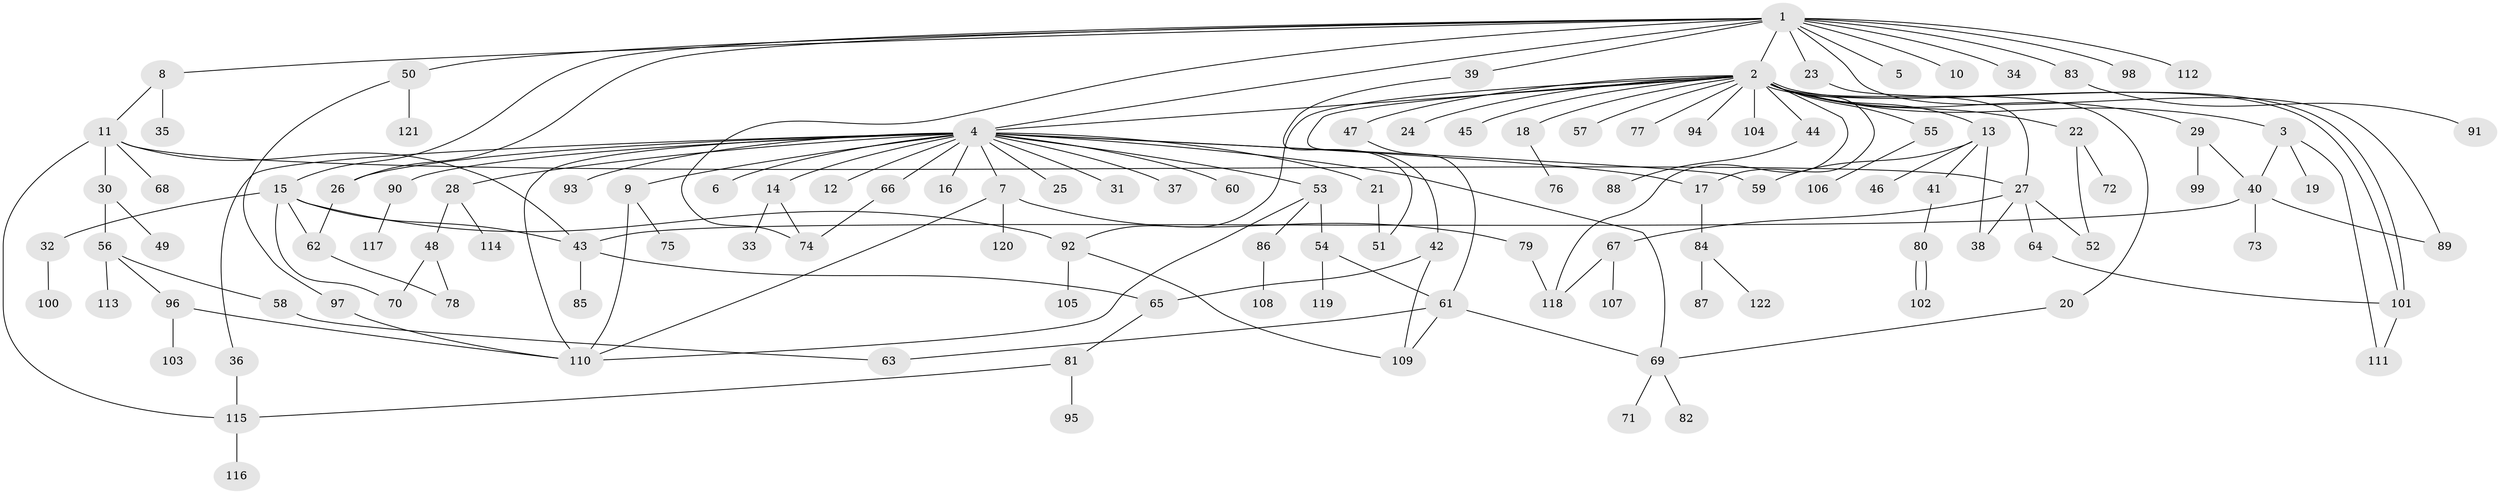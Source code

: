 // Generated by graph-tools (version 1.1) at 2025/01/03/09/25 03:01:42]
// undirected, 122 vertices, 159 edges
graph export_dot {
graph [start="1"]
  node [color=gray90,style=filled];
  1;
  2;
  3;
  4;
  5;
  6;
  7;
  8;
  9;
  10;
  11;
  12;
  13;
  14;
  15;
  16;
  17;
  18;
  19;
  20;
  21;
  22;
  23;
  24;
  25;
  26;
  27;
  28;
  29;
  30;
  31;
  32;
  33;
  34;
  35;
  36;
  37;
  38;
  39;
  40;
  41;
  42;
  43;
  44;
  45;
  46;
  47;
  48;
  49;
  50;
  51;
  52;
  53;
  54;
  55;
  56;
  57;
  58;
  59;
  60;
  61;
  62;
  63;
  64;
  65;
  66;
  67;
  68;
  69;
  70;
  71;
  72;
  73;
  74;
  75;
  76;
  77;
  78;
  79;
  80;
  81;
  82;
  83;
  84;
  85;
  86;
  87;
  88;
  89;
  90;
  91;
  92;
  93;
  94;
  95;
  96;
  97;
  98;
  99;
  100;
  101;
  102;
  103;
  104;
  105;
  106;
  107;
  108;
  109;
  110;
  111;
  112;
  113;
  114;
  115;
  116;
  117;
  118;
  119;
  120;
  121;
  122;
  1 -- 2;
  1 -- 4;
  1 -- 5;
  1 -- 8;
  1 -- 10;
  1 -- 15;
  1 -- 23;
  1 -- 26;
  1 -- 34;
  1 -- 39;
  1 -- 50;
  1 -- 74;
  1 -- 83;
  1 -- 89;
  1 -- 98;
  1 -- 112;
  2 -- 3;
  2 -- 4;
  2 -- 13;
  2 -- 17;
  2 -- 18;
  2 -- 20;
  2 -- 22;
  2 -- 24;
  2 -- 29;
  2 -- 42;
  2 -- 44;
  2 -- 45;
  2 -- 47;
  2 -- 55;
  2 -- 57;
  2 -- 77;
  2 -- 92;
  2 -- 94;
  2 -- 101;
  2 -- 101;
  2 -- 104;
  2 -- 118;
  3 -- 19;
  3 -- 40;
  3 -- 111;
  4 -- 6;
  4 -- 7;
  4 -- 9;
  4 -- 12;
  4 -- 14;
  4 -- 16;
  4 -- 17;
  4 -- 21;
  4 -- 25;
  4 -- 26;
  4 -- 28;
  4 -- 31;
  4 -- 36;
  4 -- 37;
  4 -- 53;
  4 -- 59;
  4 -- 60;
  4 -- 66;
  4 -- 69;
  4 -- 90;
  4 -- 93;
  4 -- 110;
  7 -- 79;
  7 -- 110;
  7 -- 120;
  8 -- 11;
  8 -- 35;
  9 -- 75;
  9 -- 110;
  11 -- 27;
  11 -- 30;
  11 -- 43;
  11 -- 68;
  11 -- 115;
  13 -- 38;
  13 -- 41;
  13 -- 46;
  13 -- 59;
  14 -- 33;
  14 -- 74;
  15 -- 32;
  15 -- 43;
  15 -- 62;
  15 -- 70;
  15 -- 92;
  17 -- 84;
  18 -- 76;
  20 -- 69;
  21 -- 51;
  22 -- 52;
  22 -- 72;
  23 -- 27;
  26 -- 62;
  27 -- 38;
  27 -- 52;
  27 -- 64;
  27 -- 67;
  28 -- 48;
  28 -- 114;
  29 -- 40;
  29 -- 99;
  30 -- 49;
  30 -- 56;
  32 -- 100;
  36 -- 115;
  39 -- 51;
  40 -- 43;
  40 -- 73;
  40 -- 89;
  41 -- 80;
  42 -- 65;
  42 -- 109;
  43 -- 65;
  43 -- 85;
  44 -- 88;
  47 -- 61;
  48 -- 70;
  48 -- 78;
  50 -- 97;
  50 -- 121;
  53 -- 54;
  53 -- 86;
  53 -- 110;
  54 -- 61;
  54 -- 119;
  55 -- 106;
  56 -- 58;
  56 -- 96;
  56 -- 113;
  58 -- 63;
  61 -- 63;
  61 -- 69;
  61 -- 109;
  62 -- 78;
  64 -- 101;
  65 -- 81;
  66 -- 74;
  67 -- 107;
  67 -- 118;
  69 -- 71;
  69 -- 82;
  79 -- 118;
  80 -- 102;
  80 -- 102;
  81 -- 95;
  81 -- 115;
  83 -- 91;
  84 -- 87;
  84 -- 122;
  86 -- 108;
  90 -- 117;
  92 -- 105;
  92 -- 109;
  96 -- 103;
  96 -- 110;
  97 -- 110;
  101 -- 111;
  115 -- 116;
}
